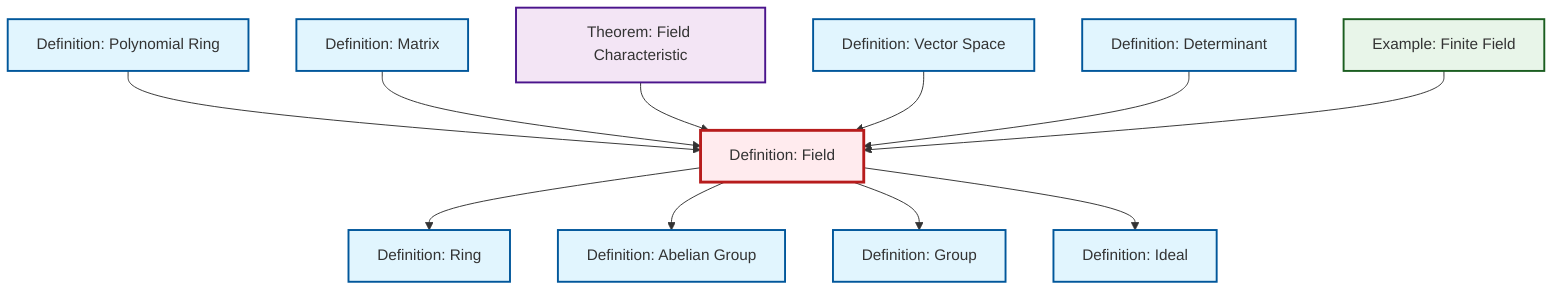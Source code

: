 graph TD
    classDef definition fill:#e1f5fe,stroke:#01579b,stroke-width:2px
    classDef theorem fill:#f3e5f5,stroke:#4a148c,stroke-width:2px
    classDef axiom fill:#fff3e0,stroke:#e65100,stroke-width:2px
    classDef example fill:#e8f5e9,stroke:#1b5e20,stroke-width:2px
    classDef current fill:#ffebee,stroke:#b71c1c,stroke-width:3px
    def-ideal["Definition: Ideal"]:::definition
    def-abelian-group["Definition: Abelian Group"]:::definition
    ex-finite-field["Example: Finite Field"]:::example
    def-field["Definition: Field"]:::definition
    def-determinant["Definition: Determinant"]:::definition
    def-group["Definition: Group"]:::definition
    thm-field-characteristic["Theorem: Field Characteristic"]:::theorem
    def-vector-space["Definition: Vector Space"]:::definition
    def-matrix["Definition: Matrix"]:::definition
    def-ring["Definition: Ring"]:::definition
    def-polynomial-ring["Definition: Polynomial Ring"]:::definition
    def-field --> def-ring
    def-polynomial-ring --> def-field
    def-matrix --> def-field
    thm-field-characteristic --> def-field
    def-field --> def-abelian-group
    def-vector-space --> def-field
    def-determinant --> def-field
    def-field --> def-group
    def-field --> def-ideal
    ex-finite-field --> def-field
    class def-field current